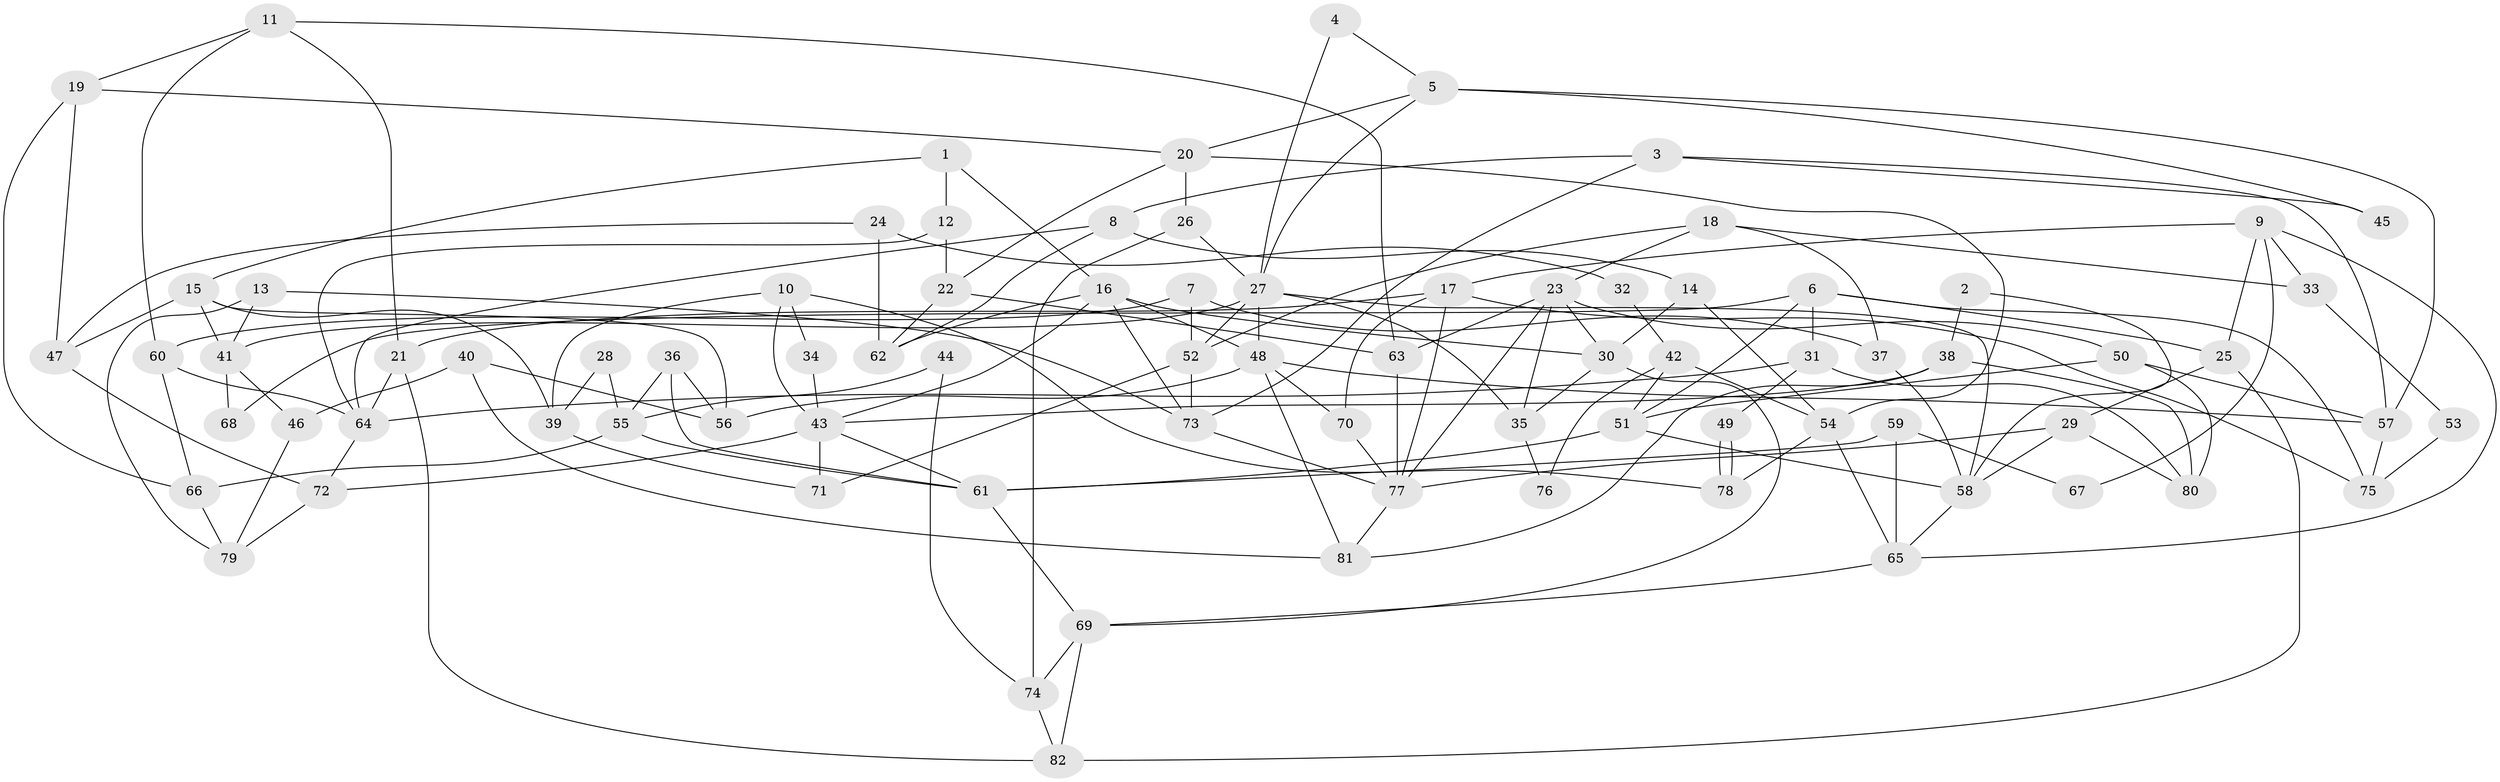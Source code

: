 // Generated by graph-tools (version 1.1) at 2025/01/03/09/25 03:01:59]
// undirected, 82 vertices, 164 edges
graph export_dot {
graph [start="1"]
  node [color=gray90,style=filled];
  1;
  2;
  3;
  4;
  5;
  6;
  7;
  8;
  9;
  10;
  11;
  12;
  13;
  14;
  15;
  16;
  17;
  18;
  19;
  20;
  21;
  22;
  23;
  24;
  25;
  26;
  27;
  28;
  29;
  30;
  31;
  32;
  33;
  34;
  35;
  36;
  37;
  38;
  39;
  40;
  41;
  42;
  43;
  44;
  45;
  46;
  47;
  48;
  49;
  50;
  51;
  52;
  53;
  54;
  55;
  56;
  57;
  58;
  59;
  60;
  61;
  62;
  63;
  64;
  65;
  66;
  67;
  68;
  69;
  70;
  71;
  72;
  73;
  74;
  75;
  76;
  77;
  78;
  79;
  80;
  81;
  82;
  1 -- 15;
  1 -- 16;
  1 -- 12;
  2 -- 58;
  2 -- 38;
  3 -- 73;
  3 -- 8;
  3 -- 45;
  3 -- 57;
  4 -- 5;
  4 -- 27;
  5 -- 20;
  5 -- 57;
  5 -- 27;
  5 -- 45;
  6 -- 25;
  6 -- 75;
  6 -- 31;
  6 -- 51;
  6 -- 68;
  7 -- 52;
  7 -- 60;
  7 -- 37;
  8 -- 64;
  8 -- 14;
  8 -- 62;
  9 -- 17;
  9 -- 25;
  9 -- 33;
  9 -- 65;
  9 -- 67;
  10 -- 43;
  10 -- 78;
  10 -- 34;
  10 -- 39;
  11 -- 19;
  11 -- 21;
  11 -- 60;
  11 -- 63;
  12 -- 22;
  12 -- 64;
  13 -- 73;
  13 -- 79;
  13 -- 41;
  14 -- 30;
  14 -- 54;
  15 -- 39;
  15 -- 41;
  15 -- 47;
  15 -- 56;
  16 -- 48;
  16 -- 30;
  16 -- 43;
  16 -- 62;
  16 -- 73;
  17 -- 77;
  17 -- 70;
  17 -- 21;
  17 -- 75;
  18 -- 52;
  18 -- 23;
  18 -- 33;
  18 -- 37;
  19 -- 20;
  19 -- 47;
  19 -- 66;
  20 -- 22;
  20 -- 26;
  20 -- 54;
  21 -- 64;
  21 -- 82;
  22 -- 63;
  22 -- 62;
  23 -- 30;
  23 -- 77;
  23 -- 35;
  23 -- 50;
  23 -- 63;
  24 -- 62;
  24 -- 47;
  24 -- 32;
  25 -- 82;
  25 -- 29;
  26 -- 27;
  26 -- 74;
  27 -- 58;
  27 -- 35;
  27 -- 41;
  27 -- 48;
  27 -- 52;
  28 -- 55;
  28 -- 39;
  29 -- 80;
  29 -- 58;
  29 -- 77;
  30 -- 35;
  30 -- 69;
  31 -- 64;
  31 -- 49;
  31 -- 80;
  32 -- 42;
  33 -- 53;
  34 -- 43;
  35 -- 76;
  36 -- 61;
  36 -- 56;
  36 -- 55;
  37 -- 58;
  38 -- 43;
  38 -- 80;
  38 -- 81;
  39 -- 71;
  40 -- 56;
  40 -- 81;
  40 -- 46;
  41 -- 46;
  41 -- 68;
  42 -- 54;
  42 -- 51;
  42 -- 76;
  43 -- 61;
  43 -- 71;
  43 -- 72;
  44 -- 55;
  44 -- 74;
  46 -- 79;
  47 -- 72;
  48 -- 81;
  48 -- 56;
  48 -- 57;
  48 -- 70;
  49 -- 78;
  49 -- 78;
  50 -- 57;
  50 -- 51;
  50 -- 80;
  51 -- 58;
  51 -- 61;
  52 -- 73;
  52 -- 71;
  53 -- 75;
  54 -- 65;
  54 -- 78;
  55 -- 66;
  55 -- 61;
  57 -- 75;
  58 -- 65;
  59 -- 65;
  59 -- 61;
  59 -- 67;
  60 -- 66;
  60 -- 64;
  61 -- 69;
  63 -- 77;
  64 -- 72;
  65 -- 69;
  66 -- 79;
  69 -- 74;
  69 -- 82;
  70 -- 77;
  72 -- 79;
  73 -- 77;
  74 -- 82;
  77 -- 81;
}
